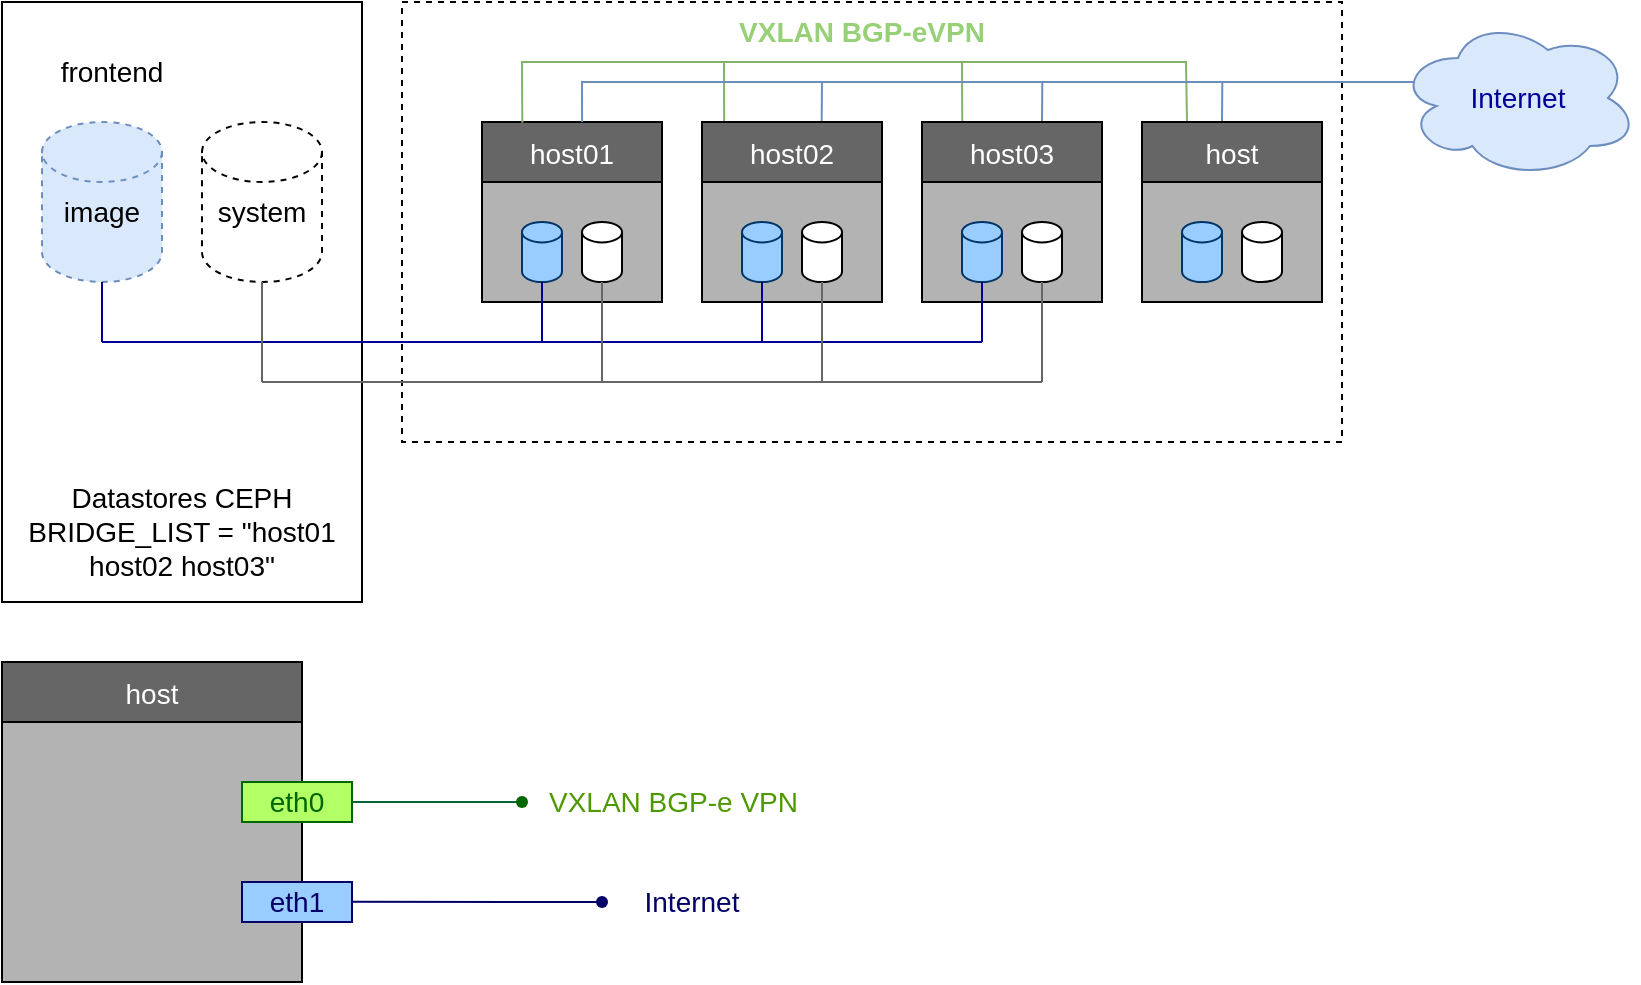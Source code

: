 <mxfile version="17.4.2" type="device"><diagram name="Page-1" id="c7558073-3199-34d8-9f00-42111426c3f3"><mxGraphModel dx="1648" dy="859" grid="1" gridSize="10" guides="1" tooltips="1" connect="1" arrows="1" fold="1" page="1" pageScale="1" pageWidth="826" pageHeight="1169" background="none" math="0" shadow="0"><root><mxCell id="0"/><mxCell id="1" parent="0"/><mxCell id="vwM5-7jpCKJgnwvIf44u-103" value="" style="rounded=0;whiteSpace=wrap;html=1;dashed=1;" parent="1" vertex="1"><mxGeometry x="240" y="30" width="470" height="220" as="geometry"/></mxCell><mxCell id="WyzrohT_a5WW2lQjXFZ3-28" value="" style="whiteSpace=wrap;html=1;fontFamily=Helvetica;fontSize=14;fontColor=#FFFFFF;strokeColor=#000000;fillColor=#B3B3B3;" parent="1" vertex="1"><mxGeometry x="280" y="120" width="90" height="60" as="geometry"/></mxCell><mxCell id="y7q42FF9a2ujbez160hJ-21" value="" style="whiteSpace=wrap;html=1;fontFamily=Helvetica;fontSize=14;fontColor=#FFFFFF;strokeColor=#000000;fillColor=#B3B3B3;" parent="1" vertex="1"><mxGeometry x="280" y="120" width="90" height="60" as="geometry"/></mxCell><mxCell id="vwM5-7jpCKJgnwvIf44u-102" value="" style="rounded=0;whiteSpace=wrap;html=1;" parent="1" vertex="1"><mxGeometry x="40" y="30" width="180" height="300" as="geometry"/></mxCell><mxCell id="vwM5-7jpCKJgnwvIf44u-104" value="" style="ellipse;shape=cloud;whiteSpace=wrap;html=1;fillColor=#dae8fc;strokeColor=#6c8ebf;" parent="1" vertex="1"><mxGeometry x="738" y="38" width="120" height="80" as="geometry"/></mxCell><mxCell id="vwM5-7jpCKJgnwvIf44u-105" value="" style="shape=cylinder3;whiteSpace=wrap;html=1;boundedLbl=1;backgroundOutline=1;size=15;fillColor=#dae8fc;strokeColor=#6c8ebf;shadow=0;dashed=1" parent="1" vertex="1"><mxGeometry x="60" y="90" width="60" height="80" as="geometry"/></mxCell><mxCell id="vwM5-7jpCKJgnwvIf44u-106" value="" style="shape=cylinder3;whiteSpace=wrap;html=1;boundedLbl=1;backgroundOutline=1;size=15;dashed=1" parent="1" vertex="1"><mxGeometry x="140" y="90" width="60" height="80" as="geometry"/></mxCell><mxCell id="vwM5-7jpCKJgnwvIf44u-107" value="frontend" style="text;html=1;strokeColor=none;fillColor=none;align=center;verticalAlign=middle;whiteSpace=wrap;rounded=0;fontSize=14;fontFamily=Helvetica;" parent="1" vertex="1"><mxGeometry x="60" y="50" width="70" height="30" as="geometry"/></mxCell><mxCell id="vwM5-7jpCKJgnwvIf44u-108" value="Datastores CEPH&lt;br&gt;BRIDGE_LIST = &quot;host01 host02 host03&quot;" style="text;html=1;strokeColor=none;fillColor=none;align=center;verticalAlign=middle;whiteSpace=wrap;rounded=0;fontSize=14;fontFamily=Helvetica;" parent="1" vertex="1"><mxGeometry x="40" y="250" width="180" height="90" as="geometry"/></mxCell><mxCell id="vwM5-7jpCKJgnwvIf44u-109" value="image" style="text;html=1;strokeColor=none;fillColor=none;align=center;verticalAlign=middle;whiteSpace=wrap;rounded=0;fontSize=14;fontFamily=Helvetica;" parent="1" vertex="1"><mxGeometry x="55" y="120" width="70" height="30" as="geometry"/></mxCell><mxCell id="vwM5-7jpCKJgnwvIf44u-110" value="system" style="text;html=1;strokeColor=none;fillColor=none;align=center;verticalAlign=middle;whiteSpace=wrap;rounded=0;fontSize=14;fontFamily=Helvetica;" parent="1" vertex="1"><mxGeometry x="135" y="120" width="70" height="30" as="geometry"/></mxCell><mxCell id="vwM5-7jpCKJgnwvIf44u-111" value="host01" style="swimlane;fontStyle=0;childLayout=stackLayout;horizontal=1;startSize=30;horizontalStack=0;resizeParent=1;resizeParentMax=0;resizeLast=0;collapsible=1;marginBottom=0;fontFamily=Helvetica;fontSize=14;fillColor=#666666;fontColor=#FFFFFF;" parent="1" vertex="1"><mxGeometry x="280" y="90" width="90" height="90" as="geometry"/></mxCell><mxCell id="vwM5-7jpCKJgnwvIf44u-131" value="" style="endArrow=none;html=1;rounded=0;fontFamily=Helvetica;fontSize=14;entryX=0.25;entryY=0;entryDx=0;entryDy=0;exitX=0.224;exitY=0.004;exitDx=0;exitDy=0;exitPerimeter=0;fillColor=#d5e8d4;strokeColor=#82b366;" parent="1" source="vwM5-7jpCKJgnwvIf44u-111" target="WyzrohT_a5WW2lQjXFZ3-14" edge="1"><mxGeometry width="50" height="50" relative="1" as="geometry"><mxPoint x="302" y="90" as="sourcePoint"/><mxPoint x="599.98" y="90" as="targetPoint"/><Array as="points"><mxPoint x="300" y="60"/><mxPoint x="632" y="60"/></Array></mxGeometry></mxCell><mxCell id="vwM5-7jpCKJgnwvIf44u-132" value="" style="endArrow=none;html=1;rounded=0;fontFamily=Helvetica;fontSize=14;exitX=0.223;exitY=0.001;exitDx=0;exitDy=0;exitPerimeter=0;fillColor=#d5e8d4;strokeColor=#82b366;" parent="1" edge="1"><mxGeometry width="50" height="50" relative="1" as="geometry"><mxPoint x="401.07" y="90.1" as="sourcePoint"/><mxPoint x="401" y="60" as="targetPoint"/></mxGeometry></mxCell><mxCell id="vwM5-7jpCKJgnwvIf44u-133" value="" style="endArrow=none;html=1;rounded=0;fontFamily=Helvetica;fontSize=14;exitX=0.446;exitY=-0.004;exitDx=0;exitDy=0;exitPerimeter=0;fillColor=#d5e8d4;strokeColor=#82b366;" parent="1" edge="1"><mxGeometry width="50" height="50" relative="1" as="geometry"><mxPoint x="520.14" y="89.6" as="sourcePoint"/><mxPoint x="520" y="60" as="targetPoint"/></mxGeometry></mxCell><mxCell id="y7q42FF9a2ujbez160hJ-1" value="&lt;font color=&quot;#000099&quot;&gt;Internet&lt;/font&gt;" style="text;html=1;strokeColor=none;fillColor=none;align=center;verticalAlign=middle;whiteSpace=wrap;rounded=0;dashed=1;fontFamily=Helvetica;fontSize=14;" parent="1" vertex="1"><mxGeometry x="768" y="63" width="60" height="30" as="geometry"/></mxCell><mxCell id="y7q42FF9a2ujbez160hJ-34" value="" style="endArrow=none;html=1;rounded=0;fontFamily=Helvetica;fontSize=14;fontColor=#FF3333;exitX=0.556;exitY=0;exitDx=0;exitDy=0;exitPerimeter=0;fillColor=#dae8fc;strokeColor=#6c8ebf;entryX=0.07;entryY=0.4;entryDx=0;entryDy=0;entryPerimeter=0;" parent="1" source="vwM5-7jpCKJgnwvIf44u-111" target="vwM5-7jpCKJgnwvIf44u-104" edge="1"><mxGeometry width="50" height="50" relative="1" as="geometry"><mxPoint x="450" y="110" as="sourcePoint"/><mxPoint x="740" y="40" as="targetPoint"/><Array as="points"><mxPoint x="330" y="70"/></Array></mxGeometry></mxCell><mxCell id="y7q42FF9a2ujbez160hJ-35" value="" style="endArrow=none;html=1;rounded=0;fontFamily=Helvetica;fontSize=14;fontColor=#FF3333;exitX=0.776;exitY=-0.001;exitDx=0;exitDy=0;exitPerimeter=0;fillColor=#dae8fc;strokeColor=#6c8ebf;" parent="1" edge="1"><mxGeometry width="50" height="50" relative="1" as="geometry"><mxPoint x="449.84" y="89.91" as="sourcePoint"/><mxPoint x="450" y="70" as="targetPoint"/></mxGeometry></mxCell><mxCell id="y7q42FF9a2ujbez160hJ-36" value="" style="endArrow=none;html=1;rounded=0;fontFamily=Helvetica;fontSize=14;fontColor=#FF3333;exitX=0.776;exitY=-0.001;exitDx=0;exitDy=0;exitPerimeter=0;fillColor=#dae8fc;strokeColor=#6c8ebf;" parent="1" edge="1"><mxGeometry width="50" height="50" relative="1" as="geometry"><mxPoint x="560" y="90" as="sourcePoint"/><mxPoint x="560.16" y="70.09" as="targetPoint"/></mxGeometry></mxCell><mxCell id="y7q42FF9a2ujbez160hJ-37" value="" style="endArrow=none;html=1;rounded=0;fontFamily=Helvetica;fontSize=14;fontColor=#FF3333;exitX=0.776;exitY=-0.001;exitDx=0;exitDy=0;exitPerimeter=0;fillColor=#dae8fc;strokeColor=#6c8ebf;" parent="1" edge="1"><mxGeometry width="50" height="50" relative="1" as="geometry"><mxPoint x="650" y="90" as="sourcePoint"/><mxPoint x="650.16" y="70.09" as="targetPoint"/></mxGeometry></mxCell><mxCell id="y7q42FF9a2ujbez160hJ-42" value="&lt;font color=&quot;#97d077&quot;&gt;&lt;b&gt;VXLAN BGP-eVPN&lt;/b&gt;&lt;/font&gt;" style="text;html=1;strokeColor=none;fillColor=none;align=center;verticalAlign=middle;whiteSpace=wrap;rounded=0;fontFamily=Helvetica;fontSize=14;" parent="1" vertex="1"><mxGeometry x="400" y="30" width="140" height="30" as="geometry"/></mxCell><mxCell id="ud7cf7oiU38S9z7gwjqg-1" value="host" style="swimlane;fontStyle=0;childLayout=stackLayout;horizontal=1;startSize=30;horizontalStack=0;resizeParent=1;resizeParentMax=0;resizeLast=0;collapsible=1;marginBottom=0;fontFamily=Helvetica;fontSize=14;fillColor=#666666;fontColor=#FFFFFF;" parent="1" vertex="1"><mxGeometry x="40" y="360" width="150" height="160" as="geometry"/></mxCell><mxCell id="ud7cf7oiU38S9z7gwjqg-2" value="" style="whiteSpace=wrap;html=1;fontFamily=Helvetica;fontSize=14;fontColor=#FFFFFF;strokeColor=#000000;fillColor=#B3B3B3;" parent="ud7cf7oiU38S9z7gwjqg-1" vertex="1"><mxGeometry y="30" width="150" height="130" as="geometry"/></mxCell><mxCell id="ud7cf7oiU38S9z7gwjqg-4" value="&lt;font color=&quot;#006600&quot; style=&quot;font-size: 14px&quot;&gt;eth0&lt;/font&gt;" style="rounded=0;whiteSpace=wrap;html=1;strokeColor=#006600;fillColor=#B3FF66;shadow=0;" parent="1" vertex="1"><mxGeometry x="160" y="420" width="55" height="20" as="geometry"/></mxCell><mxCell id="ud7cf7oiU38S9z7gwjqg-5" value="&lt;font color=&quot;#000066&quot;&gt;&lt;font style=&quot;font-size: 14px&quot;&gt;eth1&lt;/font&gt;&lt;br&gt;&lt;/font&gt;" style="rounded=0;whiteSpace=wrap;html=1;strokeColor=#000066;fillColor=#99CCFF;shadow=0;" parent="1" vertex="1"><mxGeometry x="160" y="470" width="55" height="20" as="geometry"/></mxCell><mxCell id="ud7cf7oiU38S9z7gwjqg-6" value="&lt;font style=&quot;font-size: 14px&quot;&gt;Internet&lt;/font&gt;" style="text;html=1;strokeColor=none;fillColor=none;align=center;verticalAlign=middle;whiteSpace=wrap;rounded=0;shadow=0;fontColor=#000066;" parent="1" vertex="1"><mxGeometry x="340" y="465" width="90" height="30" as="geometry"/></mxCell><mxCell id="ud7cf7oiU38S9z7gwjqg-7" value="&lt;font color=&quot;#4d9900&quot; style=&quot;font-size: 14px&quot;&gt;&amp;nbsp;VXLAN BGP-e VPN&lt;/font&gt;" style="text;html=1;strokeColor=none;fillColor=none;align=right;verticalAlign=middle;whiteSpace=wrap;rounded=0;shadow=0;fontColor=#000066;" parent="1" vertex="1"><mxGeometry x="300" y="415" width="140" height="30" as="geometry"/></mxCell><mxCell id="ud7cf7oiU38S9z7gwjqg-9" value="" style="endArrow=none;html=1;rounded=0;fontColor=#4D9900;entryX=0;entryY=0.5;entryDx=0;entryDy=0;exitX=1;exitY=0.5;exitDx=0;exitDy=0;strokeColor=#006633;" parent="1" source="ud7cf7oiU38S9z7gwjqg-4" target="ud7cf7oiU38S9z7gwjqg-7" edge="1"><mxGeometry width="50" height="50" relative="1" as="geometry"><mxPoint x="220" y="430" as="sourcePoint"/><mxPoint x="700" y="480" as="targetPoint"/></mxGeometry></mxCell><mxCell id="ud7cf7oiU38S9z7gwjqg-10" value="" style="endArrow=none;html=1;rounded=0;fontColor=#4D9900;entryX=0;entryY=0.5;entryDx=0;entryDy=0;exitX=1;exitY=0.5;exitDx=0;exitDy=0;strokeColor=#000066;" parent="1" target="ud7cf7oiU38S9z7gwjqg-6" edge="1"><mxGeometry width="50" height="50" relative="1" as="geometry"><mxPoint x="215" y="479.89" as="sourcePoint"/><mxPoint x="300" y="479.89" as="targetPoint"/></mxGeometry></mxCell><mxCell id="ud7cf7oiU38S9z7gwjqg-12" value="" style="shape=waypoint;sketch=0;fillStyle=solid;size=6;pointerEvents=1;points=[];fillColor=none;resizable=0;rotatable=0;perimeter=centerPerimeter;snapToPoint=1;shadow=0;fontColor=#4D9900;strokeColor=#006600;" parent="1" vertex="1"><mxGeometry x="280" y="410" width="40" height="40" as="geometry"/></mxCell><mxCell id="ud7cf7oiU38S9z7gwjqg-13" value="" style="shape=waypoint;sketch=0;fillStyle=solid;size=6;pointerEvents=1;points=[];fillColor=none;resizable=0;rotatable=0;perimeter=centerPerimeter;snapToPoint=1;shadow=0;fontColor=#4D9900;strokeColor=#000066;" parent="1" vertex="1"><mxGeometry x="320" y="460" width="40" height="40" as="geometry"/></mxCell><mxCell id="WyzrohT_a5WW2lQjXFZ3-2" value="" style="shape=cylinder3;whiteSpace=wrap;html=1;boundedLbl=1;backgroundOutline=1;size=5.094;fontFamily=Helvetica;fontSize=14;strokeColor=#003366;fillColor=#99CCFF;" parent="1" vertex="1"><mxGeometry x="300" y="140" width="20" height="30" as="geometry"/></mxCell><mxCell id="WyzrohT_a5WW2lQjXFZ3-3" value="" style="shape=cylinder3;whiteSpace=wrap;html=1;boundedLbl=1;backgroundOutline=1;size=5.094;fontFamily=Helvetica;fontSize=14;" parent="1" vertex="1"><mxGeometry x="330" y="140" width="20" height="30" as="geometry"/></mxCell><mxCell id="WyzrohT_a5WW2lQjXFZ3-4" value="" style="endArrow=none;html=1;rounded=0;strokeColor=#000099;" parent="1" edge="1"><mxGeometry width="50" height="50" relative="1" as="geometry"><mxPoint x="90" y="200" as="sourcePoint"/><mxPoint x="530" y="200" as="targetPoint"/></mxGeometry></mxCell><mxCell id="WyzrohT_a5WW2lQjXFZ3-6" value="host02" style="swimlane;fontStyle=0;childLayout=stackLayout;horizontal=1;startSize=30;horizontalStack=0;resizeParent=1;resizeParentMax=0;resizeLast=0;collapsible=1;marginBottom=0;fontFamily=Helvetica;fontSize=14;fillColor=#666666;fontColor=#FFFFFF;" parent="1" vertex="1"><mxGeometry x="390" y="90" width="90" height="90" as="geometry"/></mxCell><mxCell id="WyzrohT_a5WW2lQjXFZ3-7" value="" style="whiteSpace=wrap;html=1;fontFamily=Helvetica;fontSize=14;fontColor=#FFFFFF;strokeColor=#000000;fillColor=#B3B3B3;" parent="WyzrohT_a5WW2lQjXFZ3-6" vertex="1"><mxGeometry y="30" width="90" height="60" as="geometry"/></mxCell><mxCell id="WyzrohT_a5WW2lQjXFZ3-8" value="" style="shape=cylinder3;whiteSpace=wrap;html=1;boundedLbl=1;backgroundOutline=1;size=5.094;fontFamily=Helvetica;fontSize=14;strokeColor=#003366;fillColor=#99CCFF;" parent="1" vertex="1"><mxGeometry x="410" y="140" width="20" height="30" as="geometry"/></mxCell><mxCell id="WyzrohT_a5WW2lQjXFZ3-9" value="" style="shape=cylinder3;whiteSpace=wrap;html=1;boundedLbl=1;backgroundOutline=1;size=5.094;fontFamily=Helvetica;fontSize=14;" parent="1" vertex="1"><mxGeometry x="440" y="140" width="20" height="30" as="geometry"/></mxCell><mxCell id="WyzrohT_a5WW2lQjXFZ3-10" value="host03" style="swimlane;fontStyle=0;childLayout=stackLayout;horizontal=1;startSize=30;horizontalStack=0;resizeParent=1;resizeParentMax=0;resizeLast=0;collapsible=1;marginBottom=0;fontFamily=Helvetica;fontSize=14;fillColor=#666666;fontColor=#FFFFFF;" parent="1" vertex="1"><mxGeometry x="500" y="90" width="90" height="90" as="geometry"/></mxCell><mxCell id="WyzrohT_a5WW2lQjXFZ3-11" value="" style="whiteSpace=wrap;html=1;fontFamily=Helvetica;fontSize=14;fontColor=#FFFFFF;strokeColor=#000000;fillColor=#B3B3B3;" parent="WyzrohT_a5WW2lQjXFZ3-10" vertex="1"><mxGeometry y="30" width="90" height="60" as="geometry"/></mxCell><mxCell id="WyzrohT_a5WW2lQjXFZ3-12" value="" style="shape=cylinder3;whiteSpace=wrap;html=1;boundedLbl=1;backgroundOutline=1;size=5.094;fontFamily=Helvetica;fontSize=14;strokeColor=#003366;fillColor=#99CCFF;" parent="1" vertex="1"><mxGeometry x="520" y="140" width="20" height="30" as="geometry"/></mxCell><mxCell id="WyzrohT_a5WW2lQjXFZ3-13" value="" style="shape=cylinder3;whiteSpace=wrap;html=1;boundedLbl=1;backgroundOutline=1;size=5.094;fontFamily=Helvetica;fontSize=14;" parent="1" vertex="1"><mxGeometry x="550" y="140" width="20" height="30" as="geometry"/></mxCell><mxCell id="WyzrohT_a5WW2lQjXFZ3-14" value="host" style="swimlane;fontStyle=0;childLayout=stackLayout;horizontal=1;startSize=30;horizontalStack=0;resizeParent=1;resizeParentMax=0;resizeLast=0;collapsible=1;marginBottom=0;fontFamily=Helvetica;fontSize=14;fillColor=#666666;fontColor=#FFFFFF;" parent="1" vertex="1"><mxGeometry x="610" y="90" width="90" height="90" as="geometry"/></mxCell><mxCell id="WyzrohT_a5WW2lQjXFZ3-15" value="" style="whiteSpace=wrap;html=1;fontFamily=Helvetica;fontSize=14;fontColor=#FFFFFF;strokeColor=#000000;fillColor=#B3B3B3;" parent="WyzrohT_a5WW2lQjXFZ3-14" vertex="1"><mxGeometry y="30" width="90" height="60" as="geometry"/></mxCell><mxCell id="WyzrohT_a5WW2lQjXFZ3-16" value="" style="shape=cylinder3;whiteSpace=wrap;html=1;boundedLbl=1;backgroundOutline=1;size=5.094;fontFamily=Helvetica;fontSize=14;strokeColor=#003366;fillColor=#99CCFF;" parent="1" vertex="1"><mxGeometry x="630" y="140" width="20" height="30" as="geometry"/></mxCell><mxCell id="WyzrohT_a5WW2lQjXFZ3-17" value="" style="shape=cylinder3;whiteSpace=wrap;html=1;boundedLbl=1;backgroundOutline=1;size=5.094;fontFamily=Helvetica;fontSize=14;" parent="1" vertex="1"><mxGeometry x="660" y="140" width="20" height="30" as="geometry"/></mxCell><mxCell id="WyzrohT_a5WW2lQjXFZ3-19" value="" style="endArrow=none;html=1;rounded=0;exitX=0.5;exitY=1;exitDx=0;exitDy=0;exitPerimeter=0;strokeColor=#000099;" parent="1" source="vwM5-7jpCKJgnwvIf44u-105" edge="1"><mxGeometry width="50" height="50" relative="1" as="geometry"><mxPoint x="290" y="210" as="sourcePoint"/><mxPoint x="90" y="200" as="targetPoint"/></mxGeometry></mxCell><mxCell id="WyzrohT_a5WW2lQjXFZ3-20" value="" style="endArrow=none;html=1;rounded=0;entryX=0.5;entryY=1;entryDx=0;entryDy=0;entryPerimeter=0;strokeColor=#000099;" parent="1" target="WyzrohT_a5WW2lQjXFZ3-12" edge="1"><mxGeometry width="50" height="50" relative="1" as="geometry"><mxPoint x="530" y="200" as="sourcePoint"/><mxPoint x="530" y="210" as="targetPoint"/></mxGeometry></mxCell><mxCell id="WyzrohT_a5WW2lQjXFZ3-21" value="" style="endArrow=none;html=1;rounded=0;entryX=0.5;entryY=1;entryDx=0;entryDy=0;entryPerimeter=0;strokeColor=#000099;" parent="1" target="WyzrohT_a5WW2lQjXFZ3-2" edge="1"><mxGeometry width="50" height="50" relative="1" as="geometry"><mxPoint x="310" y="200" as="sourcePoint"/><mxPoint x="340" y="190" as="targetPoint"/></mxGeometry></mxCell><mxCell id="WyzrohT_a5WW2lQjXFZ3-22" value="" style="endArrow=none;html=1;rounded=0;entryX=0.5;entryY=1;entryDx=0;entryDy=0;entryPerimeter=0;strokeColor=#000099;" parent="1" target="WyzrohT_a5WW2lQjXFZ3-8" edge="1"><mxGeometry width="50" height="50" relative="1" as="geometry"><mxPoint x="420" y="200" as="sourcePoint"/><mxPoint x="340" y="190" as="targetPoint"/></mxGeometry></mxCell><mxCell id="WyzrohT_a5WW2lQjXFZ3-23" value="" style="endArrow=none;html=1;rounded=0;entryX=0.5;entryY=1;entryDx=0;entryDy=0;entryPerimeter=0;strokeColor=#666666;" parent="1" target="vwM5-7jpCKJgnwvIf44u-106" edge="1"><mxGeometry width="50" height="50" relative="1" as="geometry"><mxPoint x="170" y="220" as="sourcePoint"/><mxPoint x="340" y="190" as="targetPoint"/></mxGeometry></mxCell><mxCell id="WyzrohT_a5WW2lQjXFZ3-24" value="" style="endArrow=none;html=1;rounded=0;strokeColor=#666666;" parent="1" edge="1"><mxGeometry width="50" height="50" relative="1" as="geometry"><mxPoint x="170" y="220" as="sourcePoint"/><mxPoint x="560" y="220" as="targetPoint"/></mxGeometry></mxCell><mxCell id="WyzrohT_a5WW2lQjXFZ3-25" value="" style="endArrow=none;html=1;rounded=0;entryX=0.5;entryY=1;entryDx=0;entryDy=0;entryPerimeter=0;strokeColor=#666666;" parent="1" target="WyzrohT_a5WW2lQjXFZ3-3" edge="1"><mxGeometry width="50" height="50" relative="1" as="geometry"><mxPoint x="340" y="220" as="sourcePoint"/><mxPoint x="340" y="190" as="targetPoint"/></mxGeometry></mxCell><mxCell id="WyzrohT_a5WW2lQjXFZ3-26" value="" style="endArrow=none;html=1;rounded=0;entryX=0.5;entryY=1;entryDx=0;entryDy=0;entryPerimeter=0;strokeColor=#666666;" parent="1" target="WyzrohT_a5WW2lQjXFZ3-9" edge="1"><mxGeometry width="50" height="50" relative="1" as="geometry"><mxPoint x="450" y="220" as="sourcePoint"/><mxPoint x="340" y="190" as="targetPoint"/></mxGeometry></mxCell><mxCell id="WyzrohT_a5WW2lQjXFZ3-27" value="" style="endArrow=none;html=1;rounded=0;entryX=0.5;entryY=1;entryDx=0;entryDy=0;entryPerimeter=0;strokeColor=#666666;" parent="1" target="WyzrohT_a5WW2lQjXFZ3-13" edge="1"><mxGeometry width="50" height="50" relative="1" as="geometry"><mxPoint x="560" y="220" as="sourcePoint"/><mxPoint x="340" y="190" as="targetPoint"/></mxGeometry></mxCell></root></mxGraphModel></diagram></mxfile>